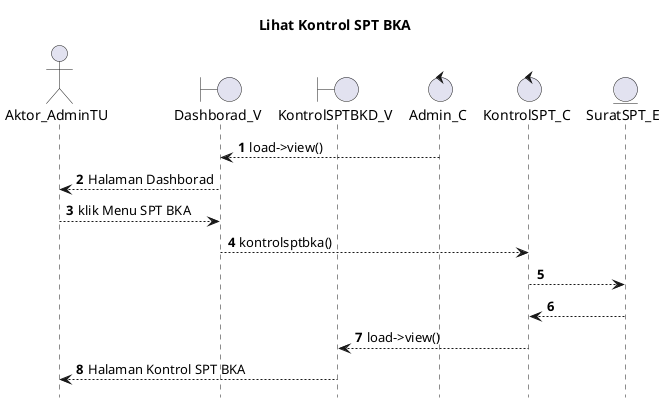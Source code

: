 @startuml

autonumber
hide footbox
title Lihat Kontrol SPT BKA

Actor Aktor_AdminTU
boundary Dashborad_V
boundary KontrolSPTBKD_V
control Admin_C
control KontrolSPT_C
Entity SuratSPT_E

Admin_C --> Dashborad_V: load->view()
Dashborad_V --> Aktor_AdminTU: Halaman Dashborad
Aktor_AdminTU --> Dashborad_V: klik Menu SPT BKA
Dashborad_V --> KontrolSPT_C: kontrolsptbka()
KontrolSPT_C --> SuratSPT_E:
    
    SuratSPT_E --> KontrolSPT_C:
    KontrolSPT_C --> KontrolSPTBKD_V: load->view()
    KontrolSPTBKD_V --> Aktor_AdminTU: Halaman Kontrol SPT BKA

@enduml